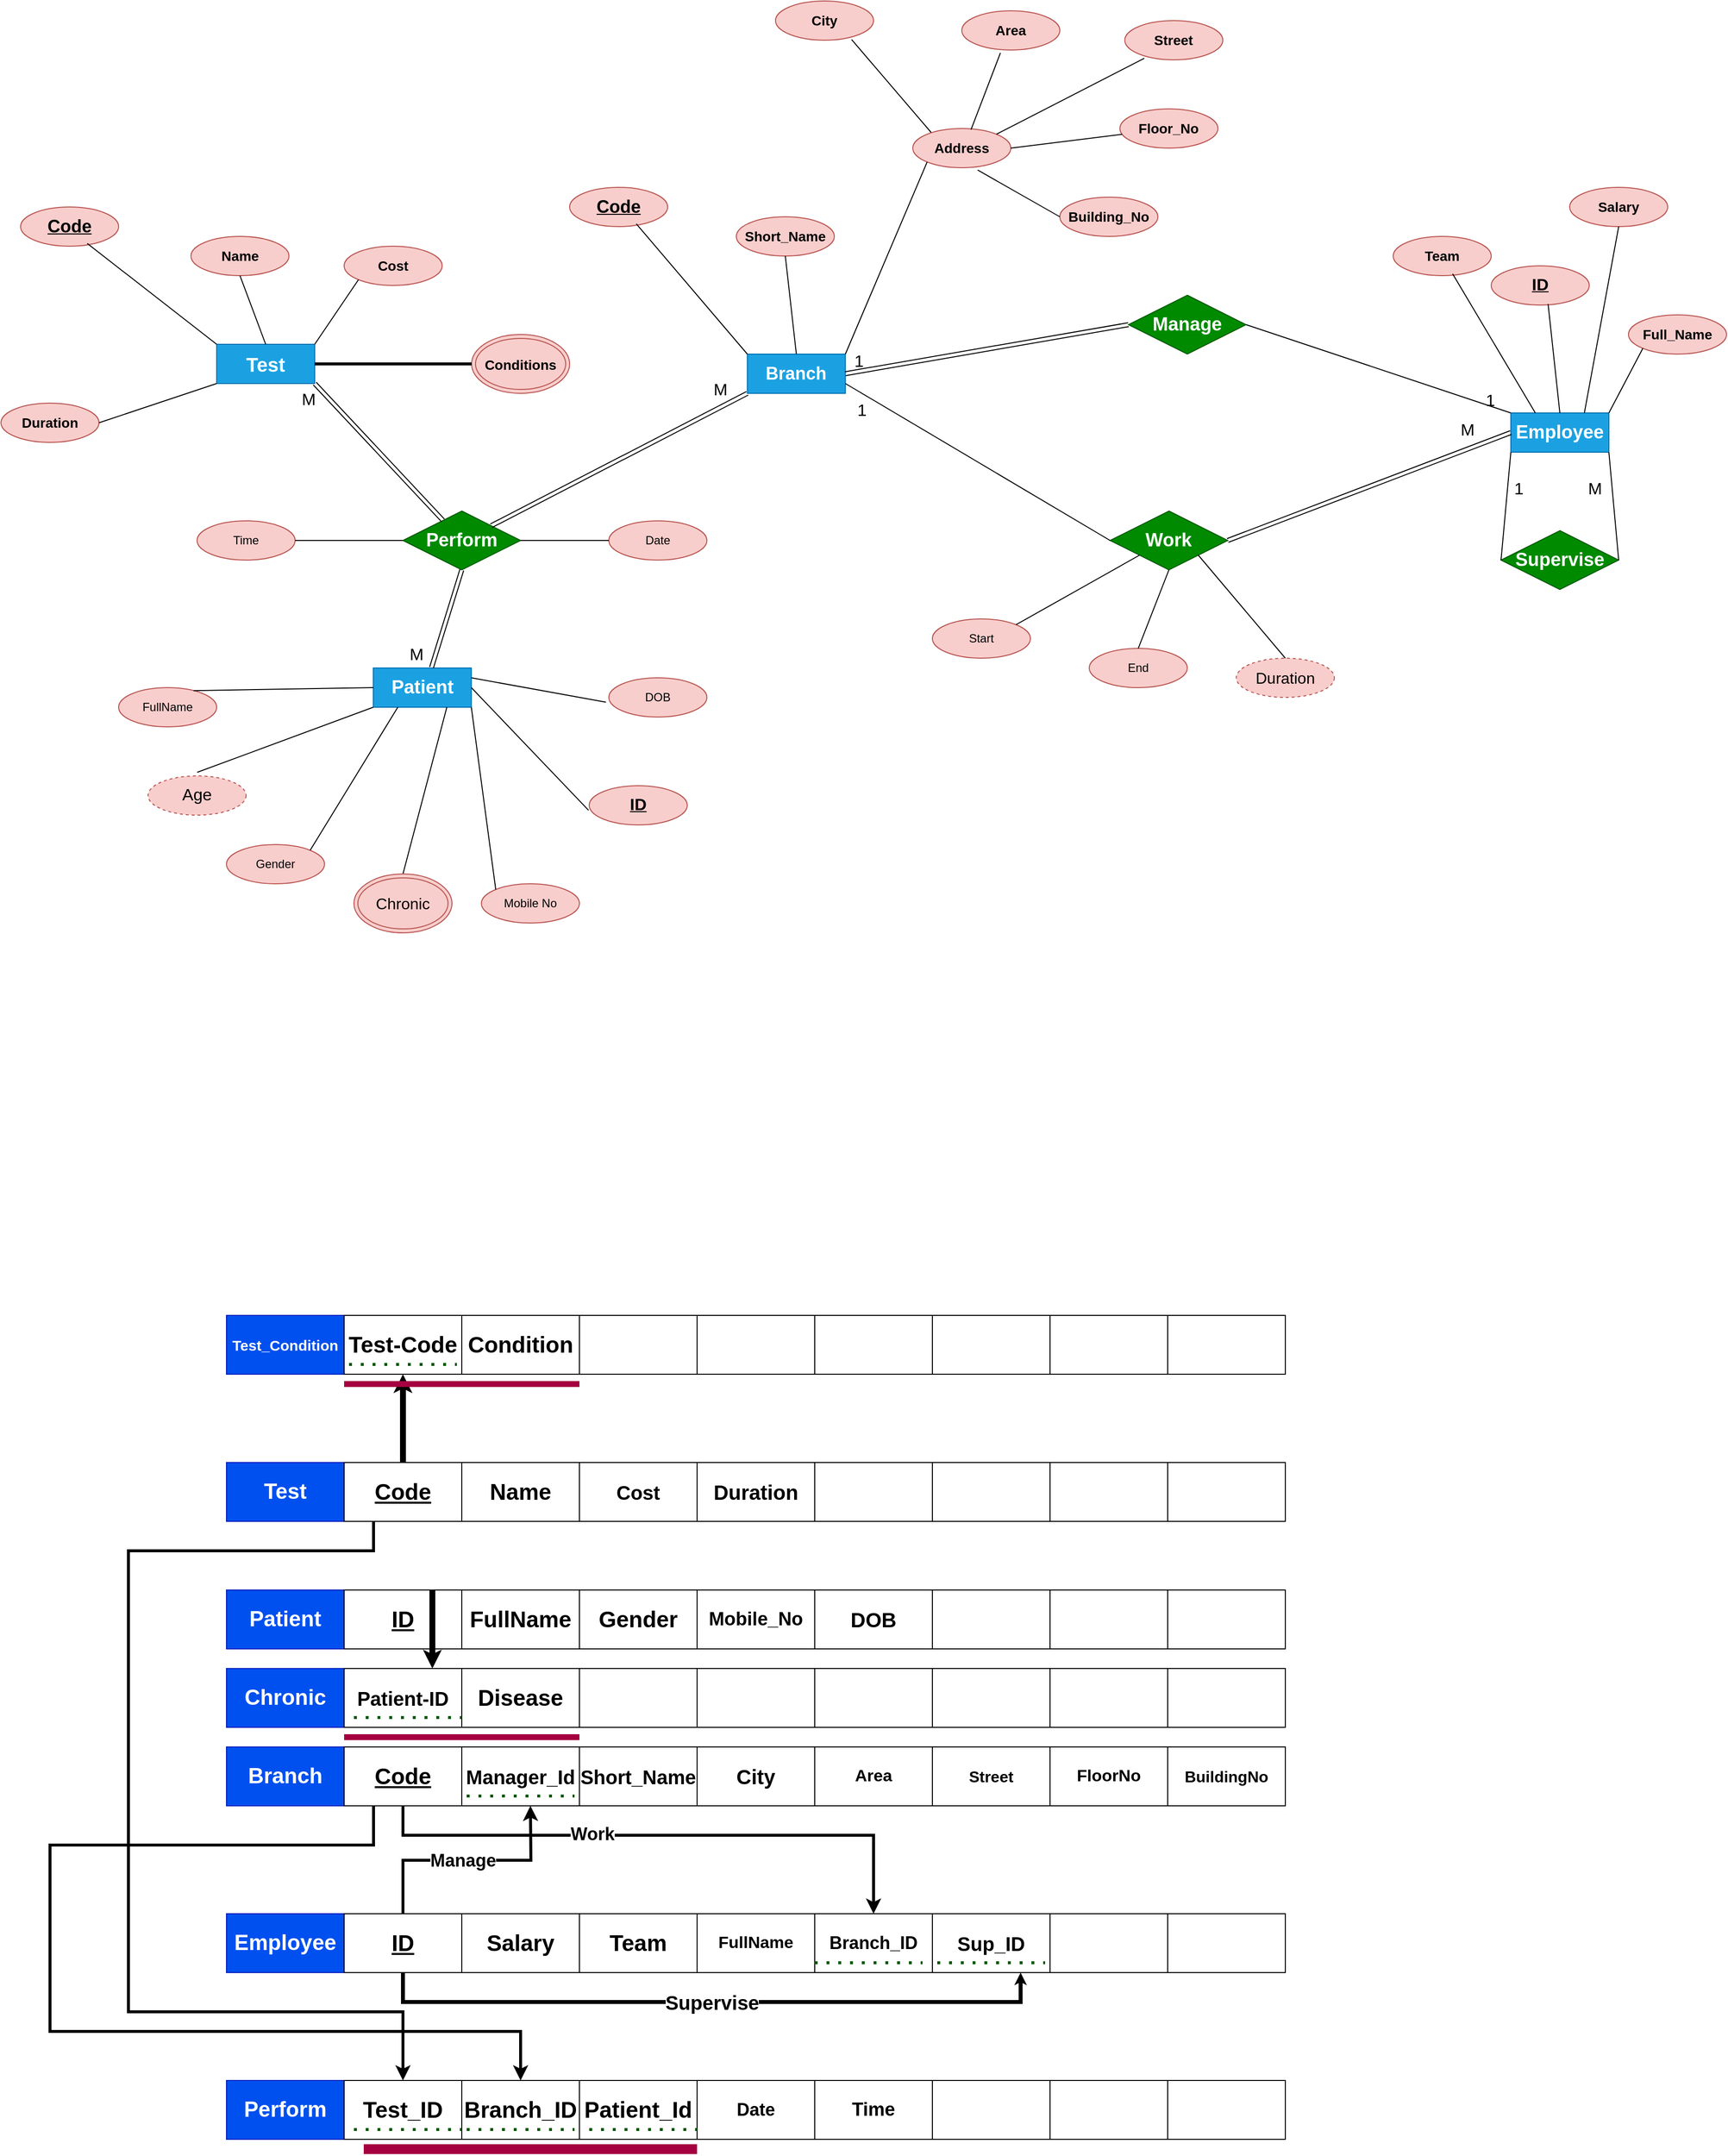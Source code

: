 <mxfile version="20.5.1" type="device" pages="2"><diagram id="R2lEEEUBdFMjLlhIrx00" name="Page-1"><mxGraphModel dx="3460" dy="3604" grid="1" gridSize="10" guides="1" tooltips="1" connect="1" arrows="1" fold="1" page="1" pageScale="1" pageWidth="2336" pageHeight="1654" math="0" shadow="0" extFonts="Permanent Marker^https://fonts.googleapis.com/css?family=Permanent+Marker"><root><mxCell id="0"/><mxCell id="1" parent="0"/><mxCell id="08XK6J755l_Daug81An7-1" value="&lt;b&gt;&lt;font style=&quot;font-size: 18px;&quot;&gt;Branch&lt;/font&gt;&lt;/b&gt;" style="whiteSpace=wrap;html=1;align=center;fillColor=#1ba1e2;strokeColor=#006EAF;fontColor=#ffffff;" parent="1" vertex="1"><mxGeometry x="1151.25" y="-790" width="100" height="40" as="geometry"/></mxCell><mxCell id="08XK6J755l_Daug81An7-2" value="&lt;b&gt;&lt;font style=&quot;font-size: 14px;&quot;&gt;Short_Name&lt;/font&gt;&lt;/b&gt;" style="ellipse;whiteSpace=wrap;html=1;align=center;fillColor=#f8cecc;strokeColor=#b85450;" parent="1" vertex="1"><mxGeometry x="1140" y="-930" width="100" height="40" as="geometry"/></mxCell><mxCell id="08XK6J755l_Daug81An7-3" value="&lt;b&gt;&lt;font style=&quot;font-size: 18px;&quot;&gt;Code&lt;/font&gt;&lt;/b&gt;" style="ellipse;whiteSpace=wrap;html=1;align=center;fontStyle=4;fillColor=#f8cecc;strokeColor=#b85450;" parent="1" vertex="1"><mxGeometry x="970" y="-960" width="100" height="40" as="geometry"/></mxCell><mxCell id="08XK6J755l_Daug81An7-4" value="&lt;b&gt;&lt;font style=&quot;font-size: 14px;&quot;&gt;Address&lt;/font&gt;&lt;/b&gt;" style="ellipse;whiteSpace=wrap;html=1;align=center;fillColor=#f8cecc;strokeColor=#b85450;" parent="1" vertex="1"><mxGeometry x="1320" y="-1020" width="100" height="40" as="geometry"/></mxCell><mxCell id="08XK6J755l_Daug81An7-5" value="" style="endArrow=none;html=1;rounded=0;entryX=0;entryY=0;entryDx=0;entryDy=0;exitX=0.68;exitY=0.93;exitDx=0;exitDy=0;exitPerimeter=0;" parent="1" source="08XK6J755l_Daug81An7-3" target="08XK6J755l_Daug81An7-1" edge="1"><mxGeometry relative="1" as="geometry"><mxPoint x="1301.25" y="-690" as="sourcePoint"/><mxPoint x="1461.25" y="-690" as="targetPoint"/></mxGeometry></mxCell><mxCell id="08XK6J755l_Daug81An7-6" value="" style="endArrow=none;html=1;rounded=0;exitX=0.5;exitY=0;exitDx=0;exitDy=0;entryX=0.5;entryY=1;entryDx=0;entryDy=0;" parent="1" source="08XK6J755l_Daug81An7-1" target="08XK6J755l_Daug81An7-2" edge="1"><mxGeometry relative="1" as="geometry"><mxPoint x="1301.25" y="-690" as="sourcePoint"/><mxPoint x="1461.25" y="-690" as="targetPoint"/></mxGeometry></mxCell><mxCell id="08XK6J755l_Daug81An7-7" value="" style="endArrow=none;html=1;rounded=0;exitX=1;exitY=0;exitDx=0;exitDy=0;entryX=0;entryY=1;entryDx=0;entryDy=0;" parent="1" source="08XK6J755l_Daug81An7-1" target="08XK6J755l_Daug81An7-4" edge="1"><mxGeometry relative="1" as="geometry"><mxPoint x="1301.25" y="-690" as="sourcePoint"/><mxPoint x="1461.25" y="-690" as="targetPoint"/></mxGeometry></mxCell><mxCell id="08XK6J755l_Daug81An7-8" value="&lt;b&gt;&lt;font style=&quot;font-size: 20px;&quot;&gt;Test&lt;/font&gt;&lt;/b&gt;" style="whiteSpace=wrap;html=1;align=center;fillColor=#1ba1e2;strokeColor=#006EAF;fontColor=#ffffff;" parent="1" vertex="1"><mxGeometry x="610" y="-800" width="100" height="40" as="geometry"/></mxCell><mxCell id="08XK6J755l_Daug81An7-9" value="&lt;b&gt;&lt;font style=&quot;font-size: 14px;&quot;&gt;Name&lt;/font&gt;&lt;/b&gt;" style="ellipse;whiteSpace=wrap;html=1;align=center;fillColor=#f8cecc;strokeColor=#b85450;" parent="1" vertex="1"><mxGeometry x="583.75" y="-910" width="100" height="40" as="geometry"/></mxCell><mxCell id="08XK6J755l_Daug81An7-10" value="&lt;b&gt;&lt;font style=&quot;font-size: 18px;&quot;&gt;Code&lt;/font&gt;&lt;/b&gt;" style="ellipse;whiteSpace=wrap;html=1;align=center;fontStyle=4;fillColor=#f8cecc;strokeColor=#b85450;" parent="1" vertex="1"><mxGeometry x="410" y="-940" width="100" height="40" as="geometry"/></mxCell><mxCell id="08XK6J755l_Daug81An7-11" value="&lt;b&gt;&lt;font style=&quot;font-size: 14px;&quot;&gt;Cost&lt;/font&gt;&lt;/b&gt;" style="ellipse;whiteSpace=wrap;html=1;align=center;fillColor=#f8cecc;strokeColor=#b85450;" parent="1" vertex="1"><mxGeometry x="740" y="-900" width="100" height="40" as="geometry"/></mxCell><mxCell id="08XK6J755l_Daug81An7-12" value="" style="endArrow=none;html=1;rounded=0;entryX=0;entryY=0;entryDx=0;entryDy=0;exitX=0.68;exitY=0.93;exitDx=0;exitDy=0;exitPerimeter=0;" parent="1" source="08XK6J755l_Daug81An7-10" target="08XK6J755l_Daug81An7-8" edge="1"><mxGeometry relative="1" as="geometry"><mxPoint x="703.75" y="-530" as="sourcePoint"/><mxPoint x="863.75" y="-530" as="targetPoint"/></mxGeometry></mxCell><mxCell id="08XK6J755l_Daug81An7-13" value="" style="endArrow=none;html=1;rounded=0;exitX=0.5;exitY=0;exitDx=0;exitDy=0;entryX=0.5;entryY=1;entryDx=0;entryDy=0;" parent="1" source="08XK6J755l_Daug81An7-8" target="08XK6J755l_Daug81An7-9" edge="1"><mxGeometry relative="1" as="geometry"><mxPoint x="703.75" y="-530" as="sourcePoint"/><mxPoint x="863.75" y="-530" as="targetPoint"/></mxGeometry></mxCell><mxCell id="08XK6J755l_Daug81An7-14" value="" style="endArrow=none;html=1;rounded=0;exitX=1;exitY=0;exitDx=0;exitDy=0;entryX=0;entryY=1;entryDx=0;entryDy=0;" parent="1" source="08XK6J755l_Daug81An7-8" target="08XK6J755l_Daug81An7-11" edge="1"><mxGeometry relative="1" as="geometry"><mxPoint x="703.75" y="-530" as="sourcePoint"/><mxPoint x="863.75" y="-530" as="targetPoint"/></mxGeometry></mxCell><mxCell id="08XK6J755l_Daug81An7-57" value="&lt;b&gt;&lt;font style=&quot;font-size: 19px;&quot;&gt;Patient&lt;/font&gt;&lt;/b&gt;" style="whiteSpace=wrap;html=1;align=center;fillColor=#1ba1e2;strokeColor=#006EAF;fontColor=#ffffff;" parent="1" vertex="1"><mxGeometry x="769.75" y="-470" width="100" height="40" as="geometry"/></mxCell><mxCell id="08XK6J755l_Daug81An7-58" value="&lt;b&gt;&lt;font style=&quot;font-size: 17px;&quot;&gt;ID&lt;/font&gt;&lt;/b&gt;" style="ellipse;whiteSpace=wrap;html=1;align=center;fontStyle=4;fillColor=#f8cecc;strokeColor=#b85450;" parent="1" vertex="1"><mxGeometry x="990" y="-350" width="100" height="40" as="geometry"/></mxCell><mxCell id="08XK6J755l_Daug81An7-59" value="Mobile No" style="ellipse;whiteSpace=wrap;html=1;align=center;fillColor=#f8cecc;strokeColor=#b85450;" parent="1" vertex="1"><mxGeometry x="880" y="-250" width="100" height="40" as="geometry"/></mxCell><mxCell id="08XK6J755l_Daug81An7-60" value="" style="endArrow=none;html=1;rounded=0;entryX=1;entryY=0.5;entryDx=0;entryDy=0;exitX=-0.007;exitY=0.627;exitDx=0;exitDy=0;exitPerimeter=0;" parent="1" source="08XK6J755l_Daug81An7-58" target="08XK6J755l_Daug81An7-57" edge="1"><mxGeometry relative="1" as="geometry"><mxPoint x="913.75" y="-90" as="sourcePoint"/><mxPoint x="1073.75" y="-90" as="targetPoint"/></mxGeometry></mxCell><mxCell id="08XK6J755l_Daug81An7-61" value="" style="endArrow=none;html=1;rounded=0;exitX=1;exitY=1;exitDx=0;exitDy=0;entryX=0;entryY=0;entryDx=0;entryDy=0;" parent="1" source="08XK6J755l_Daug81An7-57" target="08XK6J755l_Daug81An7-59" edge="1"><mxGeometry relative="1" as="geometry"><mxPoint x="913.75" y="-90" as="sourcePoint"/><mxPoint x="1073.75" y="-90" as="targetPoint"/></mxGeometry></mxCell><mxCell id="08XK6J755l_Daug81An7-62" value="FullName" style="ellipse;whiteSpace=wrap;html=1;align=center;fillColor=#f8cecc;strokeColor=#b85450;" parent="1" vertex="1"><mxGeometry x="510" y="-450" width="100" height="40" as="geometry"/></mxCell><mxCell id="08XK6J755l_Daug81An7-63" value="" style="endArrow=none;html=1;rounded=0;exitX=0;exitY=0.5;exitDx=0;exitDy=0;entryX=0.764;entryY=0.078;entryDx=0;entryDy=0;entryPerimeter=0;" parent="1" source="08XK6J755l_Daug81An7-57" target="08XK6J755l_Daug81An7-62" edge="1"><mxGeometry relative="1" as="geometry"><mxPoint x="763.75" y="-170" as="sourcePoint"/><mxPoint x="583.75" y="-220" as="targetPoint"/></mxGeometry></mxCell><mxCell id="08XK6J755l_Daug81An7-64" value="&lt;b&gt;&lt;font style=&quot;font-size: 19px;&quot;&gt;Perform&lt;/font&gt;&lt;/b&gt;" style="shape=rhombus;perimeter=rhombusPerimeter;whiteSpace=wrap;html=1;align=center;fillColor=#008a00;strokeColor=#005700;fontColor=#ffffff;" parent="1" vertex="1"><mxGeometry x="800" y="-630" width="120" height="60" as="geometry"/></mxCell><mxCell id="08XK6J755l_Daug81An7-83" value="&lt;b&gt;&lt;font style=&quot;font-size: 22px;&quot;&gt;Test&lt;/font&gt;&lt;/b&gt;" style="rounded=0;whiteSpace=wrap;html=1;fillColor=#0050ef;fontColor=#ffffff;strokeColor=#001DBC;" parent="1" vertex="1"><mxGeometry x="620" y="340" width="120" height="60" as="geometry"/></mxCell><mxCell id="Z3kTDKho3hQ2xOzZQiUL-115" style="edgeStyle=orthogonalEdgeStyle;rounded=0;orthogonalLoop=1;jettySize=auto;html=1;exitX=0.25;exitY=1;exitDx=0;exitDy=0;entryX=0.5;entryY=0;entryDx=0;entryDy=0;strokeWidth=3;fontSize=16;" parent="1" source="08XK6J755l_Daug81An7-84" target="_4mKHbIIBagNy06reM2r-29" edge="1"><mxGeometry relative="1" as="geometry"><Array as="points"><mxPoint x="770" y="430"/><mxPoint x="520" y="430"/><mxPoint x="520" y="900"/><mxPoint x="800" y="900"/></Array></mxGeometry></mxCell><mxCell id="ZSFtElgaR1VqgrXgU7lA-17" style="edgeStyle=orthogonalEdgeStyle;rounded=0;orthogonalLoop=1;jettySize=auto;html=1;exitX=0.5;exitY=0;exitDx=0;exitDy=0;strokeWidth=6;fontSize=15;entryX=0.5;entryY=1;entryDx=0;entryDy=0;endSize=0;" edge="1" parent="1" source="08XK6J755l_Daug81An7-84" target="ZSFtElgaR1VqgrXgU7lA-6"><mxGeometry relative="1" as="geometry"><mxPoint x="800" y="290" as="targetPoint"/></mxGeometry></mxCell><mxCell id="08XK6J755l_Daug81An7-84" value="&lt;font style=&quot;font-size: 23px;&quot;&gt;&lt;b&gt;&lt;u&gt;Code&lt;/u&gt;&lt;/b&gt;&lt;/font&gt;" style="rounded=0;whiteSpace=wrap;html=1;" parent="1" vertex="1"><mxGeometry x="740" y="340" width="120" height="60" as="geometry"/></mxCell><mxCell id="08XK6J755l_Daug81An7-85" value="&lt;font style=&quot;font-size: 23px;&quot;&gt;&lt;b&gt;Name&lt;/b&gt;&lt;/font&gt;" style="rounded=0;whiteSpace=wrap;html=1;" parent="1" vertex="1"><mxGeometry x="860" y="340" width="120" height="60" as="geometry"/></mxCell><mxCell id="08XK6J755l_Daug81An7-86" value="&lt;b&gt;&lt;font style=&quot;font-size: 20px;&quot;&gt;Cost&lt;/font&gt;&lt;/b&gt;" style="rounded=0;whiteSpace=wrap;html=1;" parent="1" vertex="1"><mxGeometry x="980" y="340" width="120" height="60" as="geometry"/></mxCell><mxCell id="08XK6J755l_Daug81An7-87" value="&lt;b&gt;&lt;font style=&quot;font-size: 21px;&quot;&gt;Duration&lt;/font&gt;&lt;/b&gt;" style="rounded=0;whiteSpace=wrap;html=1;" parent="1" vertex="1"><mxGeometry x="1100" y="340" width="120" height="60" as="geometry"/></mxCell><mxCell id="08XK6J755l_Daug81An7-88" value="" style="rounded=0;whiteSpace=wrap;html=1;" parent="1" vertex="1"><mxGeometry x="1220" y="340" width="120" height="60" as="geometry"/></mxCell><mxCell id="08XK6J755l_Daug81An7-89" value="" style="rounded=0;whiteSpace=wrap;html=1;" parent="1" vertex="1"><mxGeometry x="1340" y="340" width="120" height="60" as="geometry"/></mxCell><mxCell id="08XK6J755l_Daug81An7-90" value="" style="rounded=0;whiteSpace=wrap;html=1;" parent="1" vertex="1"><mxGeometry x="1460" y="340" width="120" height="60" as="geometry"/></mxCell><mxCell id="08XK6J755l_Daug81An7-91" value="" style="rounded=0;whiteSpace=wrap;html=1;" parent="1" vertex="1"><mxGeometry x="1580" y="340" width="120" height="60" as="geometry"/></mxCell><mxCell id="_4mKHbIIBagNy06reM2r-1" value="&lt;b&gt;&lt;font style=&quot;font-size: 22px;&quot;&gt;Patient&lt;/font&gt;&lt;/b&gt;" style="rounded=0;whiteSpace=wrap;html=1;fillColor=#0050ef;fontColor=#ffffff;strokeColor=#001DBC;" parent="1" vertex="1"><mxGeometry x="620" y="470" width="120" height="60" as="geometry"/></mxCell><mxCell id="_4mKHbIIBagNy06reM2r-2" value="&lt;font size=&quot;1&quot; style=&quot;&quot;&gt;&lt;b style=&quot;&quot;&gt;&lt;u style=&quot;font-size: 23px;&quot;&gt;ID&lt;/u&gt;&lt;/b&gt;&lt;/font&gt;" style="rounded=0;whiteSpace=wrap;html=1;" parent="1" vertex="1"><mxGeometry x="740" y="470" width="120" height="60" as="geometry"/></mxCell><mxCell id="_4mKHbIIBagNy06reM2r-3" value="&lt;font style=&quot;font-size: 23px;&quot;&gt;&lt;b&gt;FullName&lt;/b&gt;&lt;/font&gt;" style="rounded=0;whiteSpace=wrap;html=1;" parent="1" vertex="1"><mxGeometry x="860" y="470" width="120" height="60" as="geometry"/></mxCell><mxCell id="_4mKHbIIBagNy06reM2r-4" value="&lt;b&gt;&lt;font style=&quot;font-size: 23px;&quot;&gt;Gender&lt;/font&gt;&lt;/b&gt;" style="rounded=0;whiteSpace=wrap;html=1;" parent="1" vertex="1"><mxGeometry x="980" y="470" width="120" height="60" as="geometry"/></mxCell><mxCell id="_4mKHbIIBagNy06reM2r-5" value="&lt;b&gt;&lt;font style=&quot;font-size: 19px;&quot;&gt;Mobile_No&lt;/font&gt;&lt;/b&gt;" style="rounded=0;whiteSpace=wrap;html=1;" parent="1" vertex="1"><mxGeometry x="1100" y="470" width="120" height="60" as="geometry"/></mxCell><mxCell id="_4mKHbIIBagNy06reM2r-6" value="&lt;b&gt;&lt;font style=&quot;font-size: 21px;&quot;&gt;DOB&lt;/font&gt;&lt;/b&gt;" style="rounded=0;whiteSpace=wrap;html=1;" parent="1" vertex="1"><mxGeometry x="1220" y="470" width="120" height="60" as="geometry"/></mxCell><mxCell id="_4mKHbIIBagNy06reM2r-7" value="" style="rounded=0;whiteSpace=wrap;html=1;" parent="1" vertex="1"><mxGeometry x="1340" y="470" width="120" height="60" as="geometry"/></mxCell><mxCell id="_4mKHbIIBagNy06reM2r-8" value="" style="rounded=0;whiteSpace=wrap;html=1;" parent="1" vertex="1"><mxGeometry x="1460" y="470" width="120" height="60" as="geometry"/></mxCell><mxCell id="_4mKHbIIBagNy06reM2r-9" value="" style="rounded=0;whiteSpace=wrap;html=1;" parent="1" vertex="1"><mxGeometry x="1580" y="470" width="120" height="60" as="geometry"/></mxCell><mxCell id="_4mKHbIIBagNy06reM2r-10" value="&lt;b&gt;&lt;font style=&quot;font-size: 22px;&quot;&gt;Branch&lt;/font&gt;&lt;/b&gt;" style="rounded=0;whiteSpace=wrap;html=1;fillColor=#0050ef;fontColor=#ffffff;strokeColor=#001DBC;" parent="1" vertex="1"><mxGeometry x="620" y="630" width="120" height="60" as="geometry"/></mxCell><mxCell id="Z3kTDKho3hQ2xOzZQiUL-103" style="edgeStyle=orthogonalEdgeStyle;rounded=0;orthogonalLoop=1;jettySize=auto;html=1;exitX=0.5;exitY=1;exitDx=0;exitDy=0;entryX=0.5;entryY=0;entryDx=0;entryDy=0;strokeWidth=3;fontSize=18;" parent="1" source="_4mKHbIIBagNy06reM2r-11" target="_4mKHbIIBagNy06reM2r-24" edge="1"><mxGeometry relative="1" as="geometry"><Array as="points"><mxPoint x="800" y="720"/><mxPoint x="1280" y="720"/></Array></mxGeometry></mxCell><mxCell id="Z3kTDKho3hQ2xOzZQiUL-104" value="&lt;b&gt;Work&lt;/b&gt;" style="edgeLabel;html=1;align=center;verticalAlign=middle;resizable=0;points=[];fontSize=18;" parent="Z3kTDKho3hQ2xOzZQiUL-103" vertex="1" connectable="0"><mxGeometry x="-0.245" y="1" relative="1" as="geometry"><mxPoint as="offset"/></mxGeometry></mxCell><mxCell id="Z3kTDKho3hQ2xOzZQiUL-116" style="edgeStyle=orthogonalEdgeStyle;rounded=0;orthogonalLoop=1;jettySize=auto;html=1;exitX=0.25;exitY=1;exitDx=0;exitDy=0;entryX=0.5;entryY=0;entryDx=0;entryDy=0;strokeWidth=3;fontSize=16;" parent="1" source="_4mKHbIIBagNy06reM2r-11" target="_4mKHbIIBagNy06reM2r-30" edge="1"><mxGeometry relative="1" as="geometry"><Array as="points"><mxPoint x="770" y="730"/><mxPoint x="440" y="730"/><mxPoint x="440" y="920"/><mxPoint x="920" y="920"/></Array></mxGeometry></mxCell><mxCell id="_4mKHbIIBagNy06reM2r-11" value="&lt;font style=&quot;font-size: 23px;&quot;&gt;&lt;b&gt;&lt;u&gt;Code&lt;/u&gt;&lt;/b&gt;&lt;/font&gt;" style="rounded=0;whiteSpace=wrap;html=1;" parent="1" vertex="1"><mxGeometry x="740" y="630" width="120" height="60" as="geometry"/></mxCell><mxCell id="_4mKHbIIBagNy06reM2r-12" value="&lt;font size=&quot;1&quot; style=&quot;&quot;&gt;&lt;b style=&quot;font-size: 20px;&quot;&gt;Manager_Id&lt;/b&gt;&lt;/font&gt;" style="rounded=0;whiteSpace=wrap;html=1;" parent="1" vertex="1"><mxGeometry x="860" y="630" width="120" height="60" as="geometry"/></mxCell><mxCell id="_4mKHbIIBagNy06reM2r-13" value="&lt;b&gt;&lt;font style=&quot;font-size: 20px;&quot;&gt;Short_Name&lt;/font&gt;&lt;/b&gt;" style="rounded=0;whiteSpace=wrap;html=1;" parent="1" vertex="1"><mxGeometry x="980" y="630" width="120" height="60" as="geometry"/></mxCell><mxCell id="_4mKHbIIBagNy06reM2r-14" value="&lt;b&gt;&lt;font style=&quot;font-size: 21px;&quot;&gt;City&lt;/font&gt;&lt;/b&gt;" style="rounded=0;whiteSpace=wrap;html=1;" parent="1" vertex="1"><mxGeometry x="1100" y="630" width="120" height="60" as="geometry"/></mxCell><mxCell id="_4mKHbIIBagNy06reM2r-15" value="&lt;b&gt;&lt;font style=&quot;font-size: 17px;&quot;&gt;Area&lt;/font&gt;&lt;/b&gt;" style="rounded=0;whiteSpace=wrap;html=1;" parent="1" vertex="1"><mxGeometry x="1220" y="630" width="120" height="60" as="geometry"/></mxCell><mxCell id="_4mKHbIIBagNy06reM2r-16" value="&lt;b&gt;&lt;font style=&quot;font-size: 16px;&quot;&gt;Street&lt;/font&gt;&lt;/b&gt;" style="rounded=0;whiteSpace=wrap;html=1;" parent="1" vertex="1"><mxGeometry x="1340" y="630" width="120" height="60" as="geometry"/></mxCell><mxCell id="_4mKHbIIBagNy06reM2r-17" value="&lt;b&gt;&lt;font style=&quot;font-size: 17px;&quot;&gt;FloorNo&lt;/font&gt;&lt;/b&gt;" style="rounded=0;whiteSpace=wrap;html=1;" parent="1" vertex="1"><mxGeometry x="1460" y="630" width="120" height="60" as="geometry"/></mxCell><mxCell id="_4mKHbIIBagNy06reM2r-18" value="&lt;b&gt;&lt;font style=&quot;font-size: 16px;&quot;&gt;BuildingNo&lt;/font&gt;&lt;/b&gt;" style="rounded=0;whiteSpace=wrap;html=1;" parent="1" vertex="1"><mxGeometry x="1580" y="630" width="120" height="60" as="geometry"/></mxCell><mxCell id="_4mKHbIIBagNy06reM2r-19" value="&lt;b&gt;&lt;font style=&quot;font-size: 22px;&quot;&gt;Employee&lt;/font&gt;&lt;/b&gt;" style="rounded=0;whiteSpace=wrap;html=1;fillColor=#0050ef;fontColor=#ffffff;strokeColor=#001DBC;" parent="1" vertex="1"><mxGeometry x="620" y="800" width="120" height="60" as="geometry"/></mxCell><mxCell id="Z3kTDKho3hQ2xOzZQiUL-106" style="edgeStyle=orthogonalEdgeStyle;rounded=0;orthogonalLoop=1;jettySize=auto;html=1;exitX=0.5;exitY=0;exitDx=0;exitDy=0;strokeWidth=3;fontSize=18;" parent="1" source="_4mKHbIIBagNy06reM2r-20" edge="1"><mxGeometry relative="1" as="geometry"><mxPoint x="930" y="690" as="targetPoint"/></mxGeometry></mxCell><mxCell id="Z3kTDKho3hQ2xOzZQiUL-107" value="&lt;b&gt;Manage&lt;/b&gt;" style="edgeLabel;html=1;align=center;verticalAlign=middle;resizable=0;points=[];fontSize=18;" parent="Z3kTDKho3hQ2xOzZQiUL-106" vertex="1" connectable="0"><mxGeometry x="-0.307" relative="1" as="geometry"><mxPoint x="32" as="offset"/></mxGeometry></mxCell><mxCell id="ZSFtElgaR1VqgrXgU7lA-31" value="&lt;b&gt;Supervise&lt;/b&gt;" style="edgeStyle=orthogonalEdgeStyle;rounded=0;orthogonalLoop=1;jettySize=auto;html=1;exitX=0.5;exitY=1;exitDx=0;exitDy=0;entryX=0.75;entryY=1;entryDx=0;entryDy=0;strokeWidth=4;fontSize=20;startSize=0;endSize=0;" edge="1" parent="1" source="_4mKHbIIBagNy06reM2r-20" target="_4mKHbIIBagNy06reM2r-25"><mxGeometry relative="1" as="geometry"><Array as="points"><mxPoint x="800" y="890"/><mxPoint x="1430" y="890"/></Array></mxGeometry></mxCell><mxCell id="_4mKHbIIBagNy06reM2r-20" value="&lt;font style=&quot;font-size: 23px;&quot;&gt;&lt;b&gt;&lt;u&gt;ID&lt;/u&gt;&lt;/b&gt;&lt;/font&gt;" style="rounded=0;whiteSpace=wrap;html=1;" parent="1" vertex="1"><mxGeometry x="740" y="800" width="120" height="60" as="geometry"/></mxCell><mxCell id="_4mKHbIIBagNy06reM2r-21" value="&lt;font style=&quot;font-size: 23px;&quot;&gt;&lt;b&gt;Salary&lt;/b&gt;&lt;/font&gt;" style="rounded=0;whiteSpace=wrap;html=1;" parent="1" vertex="1"><mxGeometry x="860" y="800" width="120" height="60" as="geometry"/></mxCell><mxCell id="_4mKHbIIBagNy06reM2r-22" value="&lt;b&gt;&lt;font style=&quot;font-size: 23px;&quot;&gt;Team&lt;/font&gt;&lt;/b&gt;" style="rounded=0;whiteSpace=wrap;html=1;" parent="1" vertex="1"><mxGeometry x="980" y="800" width="120" height="60" as="geometry"/></mxCell><mxCell id="_4mKHbIIBagNy06reM2r-23" value="&lt;b&gt;&lt;font style=&quot;font-size: 17px;&quot;&gt;FullName&lt;/font&gt;&lt;/b&gt;" style="rounded=0;whiteSpace=wrap;html=1;" parent="1" vertex="1"><mxGeometry x="1100" y="800" width="120" height="60" as="geometry"/></mxCell><mxCell id="_4mKHbIIBagNy06reM2r-24" value="&lt;b&gt;&lt;font style=&quot;font-size: 18px;&quot;&gt;Branch_ID&lt;/font&gt;&lt;/b&gt;" style="rounded=0;whiteSpace=wrap;html=1;" parent="1" vertex="1"><mxGeometry x="1220" y="800" width="120" height="60" as="geometry"/></mxCell><mxCell id="_4mKHbIIBagNy06reM2r-25" value="&lt;b&gt;&lt;font style=&quot;font-size: 20px;&quot;&gt;Sup_ID&lt;/font&gt;&lt;/b&gt;" style="rounded=0;whiteSpace=wrap;html=1;" parent="1" vertex="1"><mxGeometry x="1340" y="800" width="120" height="60" as="geometry"/></mxCell><mxCell id="_4mKHbIIBagNy06reM2r-26" value="" style="rounded=0;whiteSpace=wrap;html=1;" parent="1" vertex="1"><mxGeometry x="1460" y="800" width="120" height="60" as="geometry"/></mxCell><mxCell id="_4mKHbIIBagNy06reM2r-27" value="" style="rounded=0;whiteSpace=wrap;html=1;" parent="1" vertex="1"><mxGeometry x="1580" y="800" width="120" height="60" as="geometry"/></mxCell><mxCell id="_4mKHbIIBagNy06reM2r-28" value="&lt;b&gt;&lt;font style=&quot;font-size: 22px;&quot;&gt;Perform&lt;/font&gt;&lt;/b&gt;" style="rounded=0;whiteSpace=wrap;html=1;fillColor=#0050ef;fontColor=#ffffff;strokeColor=#001DBC;" parent="1" vertex="1"><mxGeometry x="620" y="970" width="120" height="60" as="geometry"/></mxCell><mxCell id="_4mKHbIIBagNy06reM2r-29" value="&lt;font style=&quot;font-size: 23px;&quot;&gt;&lt;b&gt;Test_ID&lt;/b&gt;&lt;/font&gt;" style="rounded=0;whiteSpace=wrap;html=1;" parent="1" vertex="1"><mxGeometry x="740" y="970" width="120" height="60" as="geometry"/></mxCell><mxCell id="_4mKHbIIBagNy06reM2r-30" value="&lt;font style=&quot;font-size: 23px;&quot;&gt;&lt;b style=&quot;&quot;&gt;Branch_ID&lt;/b&gt;&lt;/font&gt;" style="rounded=0;whiteSpace=wrap;html=1;" parent="1" vertex="1"><mxGeometry x="860" y="970" width="120" height="60" as="geometry"/></mxCell><mxCell id="_4mKHbIIBagNy06reM2r-31" value="&lt;b&gt;&lt;font style=&quot;font-size: 23px;&quot;&gt;Patient_Id&lt;/font&gt;&lt;/b&gt;" style="rounded=0;whiteSpace=wrap;html=1;" parent="1" vertex="1"><mxGeometry x="980" y="970" width="120" height="60" as="geometry"/></mxCell><mxCell id="_4mKHbIIBagNy06reM2r-32" value="&lt;span style=&quot;font-size: 18px;&quot;&gt;&lt;b&gt;Date&lt;/b&gt;&lt;/span&gt;" style="rounded=0;whiteSpace=wrap;html=1;" parent="1" vertex="1"><mxGeometry x="1100" y="970" width="120" height="60" as="geometry"/></mxCell><mxCell id="_4mKHbIIBagNy06reM2r-33" value="&lt;b&gt;&lt;font style=&quot;font-size: 19px;&quot;&gt;Time&lt;/font&gt;&lt;/b&gt;" style="rounded=0;whiteSpace=wrap;html=1;" parent="1" vertex="1"><mxGeometry x="1220" y="970" width="120" height="60" as="geometry"/></mxCell><mxCell id="_4mKHbIIBagNy06reM2r-34" value="" style="rounded=0;whiteSpace=wrap;html=1;" parent="1" vertex="1"><mxGeometry x="1340" y="970" width="120" height="60" as="geometry"/></mxCell><mxCell id="_4mKHbIIBagNy06reM2r-35" value="" style="rounded=0;whiteSpace=wrap;html=1;" parent="1" vertex="1"><mxGeometry x="1460" y="970" width="120" height="60" as="geometry"/></mxCell><mxCell id="_4mKHbIIBagNy06reM2r-36" value="" style="rounded=0;whiteSpace=wrap;html=1;" parent="1" vertex="1"><mxGeometry x="1580" y="970" width="120" height="60" as="geometry"/></mxCell><mxCell id="_4mKHbIIBagNy06reM2r-38" value="" style="endArrow=none;html=1;rounded=0;fontSize=19;fillColor=#d80073;strokeColor=#A50040;strokeWidth=10;" parent="1" edge="1"><mxGeometry width="50" height="50" relative="1" as="geometry"><mxPoint x="760" y="1040" as="sourcePoint"/><mxPoint x="1100" y="1040" as="targetPoint"/></mxGeometry></mxCell><mxCell id="_4mKHbIIBagNy06reM2r-39" value="" style="endArrow=none;dashed=1;html=1;dashPattern=1 3;strokeWidth=3;rounded=0;fontSize=19;fillColor=#008a00;strokeColor=#005700;" parent="1" edge="1"><mxGeometry width="50" height="50" relative="1" as="geometry"><mxPoint x="750" y="1020" as="sourcePoint"/><mxPoint x="860" y="1020" as="targetPoint"/></mxGeometry></mxCell><mxCell id="Z3kTDKho3hQ2xOzZQiUL-1" value="&lt;b&gt;&lt;font style=&quot;font-size: 14px;&quot;&gt;Street&lt;/font&gt;&lt;/b&gt;" style="ellipse;whiteSpace=wrap;html=1;align=center;fillColor=#f8cecc;strokeColor=#b85450;" parent="1" vertex="1"><mxGeometry x="1536.25" y="-1130" width="100" height="40" as="geometry"/></mxCell><mxCell id="Z3kTDKho3hQ2xOzZQiUL-2" value="&lt;b&gt;&lt;font style=&quot;font-size: 14px;&quot;&gt;Area&lt;/font&gt;&lt;/b&gt;" style="ellipse;whiteSpace=wrap;html=1;align=center;fillColor=#f8cecc;strokeColor=#b85450;" parent="1" vertex="1"><mxGeometry x="1370" y="-1140" width="100" height="40" as="geometry"/></mxCell><mxCell id="Z3kTDKho3hQ2xOzZQiUL-3" value="&lt;b&gt;&lt;font style=&quot;font-size: 14px;&quot;&gt;City&lt;/font&gt;&lt;/b&gt;" style="ellipse;whiteSpace=wrap;html=1;align=center;fillColor=#f8cecc;strokeColor=#b85450;" parent="1" vertex="1"><mxGeometry x="1180" y="-1150" width="100" height="40" as="geometry"/></mxCell><mxCell id="Z3kTDKho3hQ2xOzZQiUL-9" value="" style="endArrow=none;html=1;rounded=0;fontSize=14;entryX=0.199;entryY=0.961;entryDx=0;entryDy=0;entryPerimeter=0;exitX=1;exitY=0;exitDx=0;exitDy=0;" parent="1" source="08XK6J755l_Daug81An7-4" target="Z3kTDKho3hQ2xOzZQiUL-1" edge="1"><mxGeometry relative="1" as="geometry"><mxPoint x="1461.25" y="-890" as="sourcePoint"/><mxPoint x="1621.25" y="-890" as="targetPoint"/></mxGeometry></mxCell><mxCell id="Z3kTDKho3hQ2xOzZQiUL-10" value="" style="endArrow=none;html=1;rounded=0;fontSize=14;exitX=0.594;exitY=0.031;exitDx=0;exitDy=0;exitPerimeter=0;entryX=0.394;entryY=1.074;entryDx=0;entryDy=0;entryPerimeter=0;" parent="1" source="08XK6J755l_Daug81An7-4" target="Z3kTDKho3hQ2xOzZQiUL-2" edge="1"><mxGeometry relative="1" as="geometry"><mxPoint x="1441.25" y="-880" as="sourcePoint"/><mxPoint x="1601.25" y="-880" as="targetPoint"/></mxGeometry></mxCell><mxCell id="Z3kTDKho3hQ2xOzZQiUL-11" value="" style="endArrow=none;html=1;rounded=0;fontSize=14;entryX=0.187;entryY=0.1;entryDx=0;entryDy=0;entryPerimeter=0;exitX=0.776;exitY=0.983;exitDx=0;exitDy=0;exitPerimeter=0;" parent="1" source="Z3kTDKho3hQ2xOzZQiUL-3" target="08XK6J755l_Daug81An7-4" edge="1"><mxGeometry relative="1" as="geometry"><mxPoint x="1441.25" y="-820" as="sourcePoint"/><mxPoint x="1601.25" y="-820" as="targetPoint"/></mxGeometry></mxCell><mxCell id="Z3kTDKho3hQ2xOzZQiUL-12" value="&lt;b&gt;&lt;font style=&quot;font-size: 14px;&quot;&gt;Building_No&lt;/font&gt;&lt;/b&gt;" style="ellipse;whiteSpace=wrap;html=1;align=center;fillColor=#f8cecc;strokeColor=#b85450;" parent="1" vertex="1"><mxGeometry x="1470" y="-950" width="100" height="40" as="geometry"/></mxCell><mxCell id="Z3kTDKho3hQ2xOzZQiUL-13" value="&lt;b&gt;&lt;font style=&quot;font-size: 14px;&quot;&gt;Floor_No&lt;/font&gt;&lt;/b&gt;" style="ellipse;whiteSpace=wrap;html=1;align=center;fillColor=#f8cecc;strokeColor=#b85450;" parent="1" vertex="1"><mxGeometry x="1531.25" y="-1040" width="100" height="40" as="geometry"/></mxCell><mxCell id="Z3kTDKho3hQ2xOzZQiUL-15" value="" style="endArrow=none;html=1;rounded=0;fontSize=14;exitX=1;exitY=0.5;exitDx=0;exitDy=0;" parent="1" source="08XK6J755l_Daug81An7-4" target="Z3kTDKho3hQ2xOzZQiUL-13" edge="1"><mxGeometry relative="1" as="geometry"><mxPoint x="1521.25" y="-840" as="sourcePoint"/><mxPoint x="1681.25" y="-840" as="targetPoint"/></mxGeometry></mxCell><mxCell id="Z3kTDKho3hQ2xOzZQiUL-16" value="" style="endArrow=none;html=1;rounded=0;fontSize=14;exitX=0.662;exitY=1.059;exitDx=0;exitDy=0;exitPerimeter=0;entryX=0;entryY=0.5;entryDx=0;entryDy=0;" parent="1" source="08XK6J755l_Daug81An7-4" target="Z3kTDKho3hQ2xOzZQiUL-12" edge="1"><mxGeometry relative="1" as="geometry"><mxPoint x="1521.25" y="-840" as="sourcePoint"/><mxPoint x="1681.25" y="-840" as="targetPoint"/></mxGeometry></mxCell><mxCell id="Z3kTDKho3hQ2xOzZQiUL-17" value="DOB" style="ellipse;whiteSpace=wrap;html=1;align=center;fillColor=#f8cecc;strokeColor=#b85450;" parent="1" vertex="1"><mxGeometry x="1010" y="-460" width="100" height="40" as="geometry"/></mxCell><mxCell id="Z3kTDKho3hQ2xOzZQiUL-18" value="" style="endArrow=none;html=1;rounded=0;fontSize=17;entryX=-0.029;entryY=0.622;entryDx=0;entryDy=0;entryPerimeter=0;exitX=1;exitY=0.25;exitDx=0;exitDy=0;" parent="1" source="08XK6J755l_Daug81An7-57" target="Z3kTDKho3hQ2xOzZQiUL-17" edge="1"><mxGeometry relative="1" as="geometry"><mxPoint x="718.75" y="-270" as="sourcePoint"/><mxPoint x="878.75" y="-270" as="targetPoint"/></mxGeometry></mxCell><mxCell id="Z3kTDKho3hQ2xOzZQiUL-19" value="Age" style="ellipse;whiteSpace=wrap;html=1;align=center;dashed=1;fontSize=17;fillColor=#f8cecc;strokeColor=#b85450;" parent="1" vertex="1"><mxGeometry x="540" y="-360" width="100" height="40" as="geometry"/></mxCell><mxCell id="Z3kTDKho3hQ2xOzZQiUL-20" value="" style="endArrow=none;html=1;rounded=0;fontSize=17;exitX=0;exitY=1;exitDx=0;exitDy=0;entryX=0.501;entryY=-0.09;entryDx=0;entryDy=0;entryPerimeter=0;" parent="1" source="08XK6J755l_Daug81An7-57" target="Z3kTDKho3hQ2xOzZQiUL-19" edge="1"><mxGeometry relative="1" as="geometry"><mxPoint x="848.75" y="-180.69" as="sourcePoint"/><mxPoint x="628.75" y="-170" as="targetPoint"/></mxGeometry></mxCell><mxCell id="Z3kTDKho3hQ2xOzZQiUL-21" value="Gender" style="ellipse;whiteSpace=wrap;html=1;align=center;fillColor=#f8cecc;strokeColor=#b85450;" parent="1" vertex="1"><mxGeometry x="620" y="-290" width="100" height="40" as="geometry"/></mxCell><mxCell id="Z3kTDKho3hQ2xOzZQiUL-22" value="" style="endArrow=none;html=1;rounded=0;fontSize=17;entryX=1;entryY=0;entryDx=0;entryDy=0;exitX=0.25;exitY=1;exitDx=0;exitDy=0;" parent="1" source="08XK6J755l_Daug81An7-57" target="Z3kTDKho3hQ2xOzZQiUL-21" edge="1"><mxGeometry relative="1" as="geometry"><mxPoint x="718.75" y="-270" as="sourcePoint"/><mxPoint x="878.75" y="-270" as="targetPoint"/></mxGeometry></mxCell><mxCell id="Z3kTDKho3hQ2xOzZQiUL-24" value="" style="endArrow=none;html=1;rounded=0;fontSize=17;entryX=0.75;entryY=1;entryDx=0;entryDy=0;exitX=0.5;exitY=0;exitDx=0;exitDy=0;" parent="1" source="ZSFtElgaR1VqgrXgU7lA-4" target="08XK6J755l_Daug81An7-57" edge="1"><mxGeometry relative="1" as="geometry"><mxPoint x="800" y="-250" as="sourcePoint"/><mxPoint x="878.75" y="-270" as="targetPoint"/></mxGeometry></mxCell><mxCell id="Z3kTDKho3hQ2xOzZQiUL-27" value="Date" style="ellipse;whiteSpace=wrap;html=1;align=center;fillColor=#f8cecc;strokeColor=#b85450;" parent="1" vertex="1"><mxGeometry x="1010" y="-620" width="100" height="40" as="geometry"/></mxCell><mxCell id="Z3kTDKho3hQ2xOzZQiUL-29" value="Time" style="ellipse;whiteSpace=wrap;html=1;align=center;fillColor=#f8cecc;strokeColor=#b85450;" parent="1" vertex="1"><mxGeometry x="590" y="-620" width="100" height="40" as="geometry"/></mxCell><mxCell id="Z3kTDKho3hQ2xOzZQiUL-30" value="" style="endArrow=none;html=1;rounded=0;fontSize=17;entryX=0;entryY=0.5;entryDx=0;entryDy=0;exitX=1;exitY=0.5;exitDx=0;exitDy=0;" parent="1" source="Z3kTDKho3hQ2xOzZQiUL-29" target="08XK6J755l_Daug81An7-64" edge="1"><mxGeometry relative="1" as="geometry"><mxPoint x="618.75" y="-380" as="sourcePoint"/><mxPoint x="778.75" y="-380" as="targetPoint"/></mxGeometry></mxCell><mxCell id="Z3kTDKho3hQ2xOzZQiUL-31" value="" style="endArrow=none;html=1;rounded=0;fontSize=17;entryX=0;entryY=0.5;entryDx=0;entryDy=0;exitX=1;exitY=0.5;exitDx=0;exitDy=0;" parent="1" source="08XK6J755l_Daug81An7-64" target="Z3kTDKho3hQ2xOzZQiUL-27" edge="1"><mxGeometry relative="1" as="geometry"><mxPoint x="789.75" y="-340" as="sourcePoint"/><mxPoint x="935.75" y="-340" as="targetPoint"/></mxGeometry></mxCell><mxCell id="Z3kTDKho3hQ2xOzZQiUL-32" value="&lt;b&gt;&lt;font style=&quot;font-size: 19px;&quot;&gt;Employee&lt;/font&gt;&lt;/b&gt;" style="whiteSpace=wrap;html=1;align=center;fillColor=#1ba1e2;strokeColor=#006EAF;fontColor=#ffffff;" parent="1" vertex="1"><mxGeometry x="1930" y="-730" width="100" height="40" as="geometry"/></mxCell><mxCell id="Z3kTDKho3hQ2xOzZQiUL-33" value="&lt;b&gt;&lt;font style=&quot;font-size: 19px;&quot;&gt;Work&lt;/font&gt;&lt;/b&gt;" style="shape=rhombus;perimeter=rhombusPerimeter;whiteSpace=wrap;html=1;align=center;fillColor=#008a00;strokeColor=#005700;fontColor=#ffffff;" parent="1" vertex="1"><mxGeometry x="1521.25" y="-630" width="120" height="60" as="geometry"/></mxCell><mxCell id="Z3kTDKho3hQ2xOzZQiUL-34" value="" style="shape=link;html=1;rounded=0;fontSize=17;exitX=0;exitY=0.5;exitDx=0;exitDy=0;entryX=1;entryY=0.5;entryDx=0;entryDy=0;" parent="1" source="Z3kTDKho3hQ2xOzZQiUL-32" target="Z3kTDKho3hQ2xOzZQiUL-33" edge="1"><mxGeometry relative="1" as="geometry"><mxPoint x="1201.25" y="-610" as="sourcePoint"/><mxPoint x="1361.25" y="-610" as="targetPoint"/></mxGeometry></mxCell><mxCell id="Z3kTDKho3hQ2xOzZQiUL-36" value="" style="endArrow=none;html=1;rounded=0;fontSize=17;exitX=1;exitY=0.75;exitDx=0;exitDy=0;entryX=0;entryY=0.5;entryDx=0;entryDy=0;" parent="1" source="08XK6J755l_Daug81An7-1" target="Z3kTDKho3hQ2xOzZQiUL-33" edge="1"><mxGeometry relative="1" as="geometry"><mxPoint x="423.75" y="-410" as="sourcePoint"/><mxPoint x="1790" y="-560" as="targetPoint"/></mxGeometry></mxCell><mxCell id="Z3kTDKho3hQ2xOzZQiUL-44" value="&lt;b&gt;&lt;u&gt;&lt;font style=&quot;font-size: 17px;&quot;&gt;ID&lt;/font&gt;&lt;/u&gt;&lt;/b&gt;" style="ellipse;whiteSpace=wrap;html=1;align=center;fillColor=#f8cecc;strokeColor=#b85450;" parent="1" vertex="1"><mxGeometry x="1910" y="-880" width="100" height="40" as="geometry"/></mxCell><mxCell id="Z3kTDKho3hQ2xOzZQiUL-45" value="&lt;b&gt;&lt;font style=&quot;font-size: 14px;&quot;&gt;Full_Name&lt;/font&gt;&lt;/b&gt;" style="ellipse;whiteSpace=wrap;html=1;align=center;fillColor=#f8cecc;strokeColor=#b85450;" parent="1" vertex="1"><mxGeometry x="2050" y="-830" width="100" height="40" as="geometry"/></mxCell><mxCell id="Z3kTDKho3hQ2xOzZQiUL-46" value="&lt;b&gt;&lt;font style=&quot;font-size: 14px;&quot;&gt;Salary&lt;/font&gt;&lt;/b&gt;" style="ellipse;whiteSpace=wrap;html=1;align=center;fillColor=#f8cecc;strokeColor=#b85450;" parent="1" vertex="1"><mxGeometry x="1990" y="-960" width="100" height="40" as="geometry"/></mxCell><mxCell id="Z3kTDKho3hQ2xOzZQiUL-47" value="&lt;b&gt;&lt;font style=&quot;font-size: 14px;&quot;&gt;Team&lt;/font&gt;&lt;/b&gt;" style="ellipse;whiteSpace=wrap;html=1;align=center;fillColor=#f8cecc;strokeColor=#b85450;" parent="1" vertex="1"><mxGeometry x="1810" y="-910" width="100" height="40" as="geometry"/></mxCell><mxCell id="Z3kTDKho3hQ2xOzZQiUL-48" value="" style="endArrow=none;html=1;rounded=0;fontSize=17;exitX=0.58;exitY=0.973;exitDx=0;exitDy=0;exitPerimeter=0;entryX=0.5;entryY=0;entryDx=0;entryDy=0;" parent="1" source="Z3kTDKho3hQ2xOzZQiUL-44" target="Z3kTDKho3hQ2xOzZQiUL-32" edge="1"><mxGeometry relative="1" as="geometry"><mxPoint x="1880" y="-730" as="sourcePoint"/><mxPoint x="2040" y="-730" as="targetPoint"/></mxGeometry></mxCell><mxCell id="Z3kTDKho3hQ2xOzZQiUL-49" value="" style="endArrow=none;html=1;rounded=0;fontSize=17;exitX=0;exitY=1;exitDx=0;exitDy=0;entryX=1;entryY=0;entryDx=0;entryDy=0;" parent="1" source="Z3kTDKho3hQ2xOzZQiUL-45" target="Z3kTDKho3hQ2xOzZQiUL-32" edge="1"><mxGeometry relative="1" as="geometry"><mxPoint x="1948" y="-811.08" as="sourcePoint"/><mxPoint x="1990" y="-720" as="targetPoint"/></mxGeometry></mxCell><mxCell id="Z3kTDKho3hQ2xOzZQiUL-50" value="" style="endArrow=none;html=1;rounded=0;fontSize=17;exitX=0.25;exitY=0;exitDx=0;exitDy=0;entryX=0.606;entryY=0.953;entryDx=0;entryDy=0;entryPerimeter=0;" parent="1" source="Z3kTDKho3hQ2xOzZQiUL-32" target="Z3kTDKho3hQ2xOzZQiUL-47" edge="1"><mxGeometry relative="1" as="geometry"><mxPoint x="2134.854" y="-720.004" as="sourcePoint"/><mxPoint x="2100" y="-654.23" as="targetPoint"/></mxGeometry></mxCell><mxCell id="Z3kTDKho3hQ2xOzZQiUL-51" value="" style="endArrow=none;html=1;rounded=0;fontSize=17;exitX=0.75;exitY=0;exitDx=0;exitDy=0;entryX=0.5;entryY=1;entryDx=0;entryDy=0;" parent="1" source="Z3kTDKho3hQ2xOzZQiUL-32" target="Z3kTDKho3hQ2xOzZQiUL-46" edge="1"><mxGeometry relative="1" as="geometry"><mxPoint x="1980" y="-660.36" as="sourcePoint"/><mxPoint x="2044.8" y="-590.0" as="targetPoint"/></mxGeometry></mxCell><mxCell id="Z3kTDKho3hQ2xOzZQiUL-52" value="Start&lt;span style=&quot;color: rgba(0, 0, 0, 0); font-family: monospace; font-size: 0px; text-align: start;&quot;&gt;%3CmxGraphModel%3E%3Croot%3E%3CmxCell%20id%3D%220%22%2F%3E%3CmxCell%20id%3D%221%22%20parent%3D%220%22%2F%3E%3CmxCell%20id%3D%222%22%20value%3D%22Salary%22%20style%3D%22ellipse%3BwhiteSpace%3Dwrap%3Bhtml%3D1%3Balign%3Dcenter%3BfillColor%3D%23f8cecc%3BstrokeColor%3D%23b85450%3B%22%20vertex%3D%221%22%20parent%3D%221%22%3E%3CmxGeometry%20x%3D%222060%22%20y%3D%22150%22%20width%3D%22100%22%20height%3D%2240%22%20as%3D%22geometry%22%2F%3E%3C%2FmxCell%3E%3C%2Froot%3E%3C%2FmxGraphModel%3E&lt;/span&gt;" style="ellipse;whiteSpace=wrap;html=1;align=center;fillColor=#f8cecc;strokeColor=#b85450;" parent="1" vertex="1"><mxGeometry x="1340" y="-520" width="100" height="40" as="geometry"/></mxCell><mxCell id="Z3kTDKho3hQ2xOzZQiUL-53" value="End" style="ellipse;whiteSpace=wrap;html=1;align=center;fillColor=#f8cecc;strokeColor=#b85450;" parent="1" vertex="1"><mxGeometry x="1500" y="-490" width="100" height="40" as="geometry"/></mxCell><mxCell id="Z3kTDKho3hQ2xOzZQiUL-55" value="" style="endArrow=none;html=1;rounded=0;fontSize=17;exitX=1;exitY=0;exitDx=0;exitDy=0;entryX=0;entryY=1;entryDx=0;entryDy=0;" parent="1" source="Z3kTDKho3hQ2xOzZQiUL-52" target="Z3kTDKho3hQ2xOzZQiUL-33" edge="1"><mxGeometry relative="1" as="geometry"><mxPoint x="1550" y="-640" as="sourcePoint"/><mxPoint x="1710" y="-640" as="targetPoint"/></mxGeometry></mxCell><mxCell id="Z3kTDKho3hQ2xOzZQiUL-56" value="" style="endArrow=none;html=1;rounded=0;fontSize=17;exitX=0.5;exitY=0;exitDx=0;exitDy=0;entryX=0.5;entryY=1;entryDx=0;entryDy=0;" parent="1" source="Z3kTDKho3hQ2xOzZQiUL-53" target="Z3kTDKho3hQ2xOzZQiUL-33" edge="1"><mxGeometry relative="1" as="geometry"><mxPoint x="1550" y="-640" as="sourcePoint"/><mxPoint x="1710" y="-640" as="targetPoint"/></mxGeometry></mxCell><mxCell id="Z3kTDKho3hQ2xOzZQiUL-57" value="" style="endArrow=none;html=1;rounded=0;fontSize=17;exitX=1;exitY=1;exitDx=0;exitDy=0;entryX=0.5;entryY=0;entryDx=0;entryDy=0;" parent="1" source="Z3kTDKho3hQ2xOzZQiUL-33" target="Z3kTDKho3hQ2xOzZQiUL-120" edge="1"><mxGeometry relative="1" as="geometry"><mxPoint x="1550" y="-640" as="sourcePoint"/><mxPoint x="1710" y="-640" as="targetPoint"/></mxGeometry></mxCell><mxCell id="Z3kTDKho3hQ2xOzZQiUL-58" value="&lt;b&gt;&lt;font style=&quot;font-size: 19px;&quot;&gt;Manage&lt;/font&gt;&lt;/b&gt;" style="shape=rhombus;perimeter=rhombusPerimeter;whiteSpace=wrap;html=1;align=center;fillColor=#008a00;strokeColor=#005700;fontColor=#ffffff;" parent="1" vertex="1"><mxGeometry x="1540" y="-850" width="120" height="60" as="geometry"/></mxCell><mxCell id="Z3kTDKho3hQ2xOzZQiUL-59" value="" style="shape=link;html=1;rounded=0;fontSize=17;entryX=1;entryY=0.5;entryDx=0;entryDy=0;exitX=0;exitY=0.5;exitDx=0;exitDy=0;" parent="1" source="Z3kTDKho3hQ2xOzZQiUL-58" target="08XK6J755l_Daug81An7-1" edge="1"><mxGeometry relative="1" as="geometry"><mxPoint x="1350" y="-560" as="sourcePoint"/><mxPoint x="1510" y="-560" as="targetPoint"/></mxGeometry></mxCell><mxCell id="Z3kTDKho3hQ2xOzZQiUL-60" value="1" style="resizable=0;html=1;align=right;verticalAlign=bottom;fontSize=17;" parent="Z3kTDKho3hQ2xOzZQiUL-59" connectable="0" vertex="1"><mxGeometry x="1" relative="1" as="geometry"><mxPoint x="19" as="offset"/></mxGeometry></mxCell><mxCell id="Z3kTDKho3hQ2xOzZQiUL-63" value="" style="endArrow=none;html=1;rounded=0;fontSize=17;entryX=0;entryY=0;entryDx=0;entryDy=0;exitX=1;exitY=0.5;exitDx=0;exitDy=0;" parent="1" source="Z3kTDKho3hQ2xOzZQiUL-58" target="Z3kTDKho3hQ2xOzZQiUL-32" edge="1"><mxGeometry relative="1" as="geometry"><mxPoint x="1730" y="-730" as="sourcePoint"/><mxPoint x="1890" y="-730" as="targetPoint"/></mxGeometry></mxCell><mxCell id="Z3kTDKho3hQ2xOzZQiUL-64" value="1" style="resizable=0;html=1;align=right;verticalAlign=bottom;fontSize=17;" parent="1" connectable="0" vertex="1"><mxGeometry x="1261.252" y="-759.996" as="geometry"><mxPoint x="653" y="29" as="offset"/></mxGeometry></mxCell><mxCell id="Z3kTDKho3hQ2xOzZQiUL-65" value="&lt;b&gt;&lt;font style=&quot;font-size: 19px;&quot;&gt;Supervise&lt;/font&gt;&lt;/b&gt;" style="shape=rhombus;perimeter=rhombusPerimeter;whiteSpace=wrap;html=1;align=center;fillColor=#008a00;strokeColor=#005700;fontColor=#ffffff;" parent="1" vertex="1"><mxGeometry x="1920" y="-610" width="120" height="60" as="geometry"/></mxCell><mxCell id="Z3kTDKho3hQ2xOzZQiUL-66" value="" style="endArrow=none;html=1;rounded=0;fontSize=17;entryX=0;entryY=1;entryDx=0;entryDy=0;exitX=0;exitY=0.5;exitDx=0;exitDy=0;" parent="1" source="Z3kTDKho3hQ2xOzZQiUL-65" target="Z3kTDKho3hQ2xOzZQiUL-32" edge="1"><mxGeometry relative="1" as="geometry"><mxPoint x="1730" y="-700" as="sourcePoint"/><mxPoint x="1890" y="-700" as="targetPoint"/></mxGeometry></mxCell><mxCell id="Z3kTDKho3hQ2xOzZQiUL-67" value="" style="endArrow=none;html=1;rounded=0;fontSize=17;entryX=1;entryY=1;entryDx=0;entryDy=0;exitX=1;exitY=0.5;exitDx=0;exitDy=0;" parent="1" source="Z3kTDKho3hQ2xOzZQiUL-65" target="Z3kTDKho3hQ2xOzZQiUL-32" edge="1"><mxGeometry relative="1" as="geometry"><mxPoint x="2070" y="-580" as="sourcePoint"/><mxPoint x="2080" y="-690" as="targetPoint"/></mxGeometry></mxCell><mxCell id="Z3kTDKho3hQ2xOzZQiUL-68" value="1" style="resizable=0;html=1;align=right;verticalAlign=bottom;fontSize=17;" parent="1" connectable="0" vertex="1"><mxGeometry x="1290.002" y="-669.996" as="geometry"><mxPoint x="653" y="29" as="offset"/></mxGeometry></mxCell><mxCell id="Z3kTDKho3hQ2xOzZQiUL-69" value="M" style="resizable=0;html=1;align=right;verticalAlign=bottom;fontSize=17;" parent="1" connectable="0" vertex="1"><mxGeometry x="1370.002" y="-669.996" as="geometry"><mxPoint x="653" y="29" as="offset"/></mxGeometry></mxCell><mxCell id="Z3kTDKho3hQ2xOzZQiUL-72" value="&lt;b&gt;&lt;font style=&quot;font-size: 14px;&quot;&gt;Duration&lt;/font&gt;&lt;/b&gt;" style="ellipse;whiteSpace=wrap;html=1;align=center;fillColor=#f8cecc;strokeColor=#b85450;" parent="1" vertex="1"><mxGeometry x="390" y="-740" width="100" height="40" as="geometry"/></mxCell><mxCell id="Z3kTDKho3hQ2xOzZQiUL-73" value="" style="endArrow=none;html=1;rounded=0;fontSize=17;exitX=1;exitY=0.5;exitDx=0;exitDy=0;entryX=0;entryY=1;entryDx=0;entryDy=0;" parent="1" source="Z3kTDKho3hQ2xOzZQiUL-72" target="08XK6J755l_Daug81An7-8" edge="1"><mxGeometry relative="1" as="geometry"><mxPoint x="700" y="-690" as="sourcePoint"/><mxPoint x="860" y="-690" as="targetPoint"/></mxGeometry></mxCell><mxCell id="Z3kTDKho3hQ2xOzZQiUL-74" value="" style="shape=link;html=1;rounded=0;fontSize=17;entryX=0.5;entryY=1;entryDx=0;entryDy=0;exitX=0.594;exitY=-0.012;exitDx=0;exitDy=0;exitPerimeter=0;" parent="1" source="08XK6J755l_Daug81An7-57" target="08XK6J755l_Daug81An7-64" edge="1"><mxGeometry relative="1" as="geometry"><mxPoint x="830" y="-510" as="sourcePoint"/><mxPoint x="990" y="-510" as="targetPoint"/></mxGeometry></mxCell><mxCell id="Z3kTDKho3hQ2xOzZQiUL-76" value="M" style="resizable=0;html=1;align=right;verticalAlign=bottom;fontSize=17;" parent="1" connectable="0" vertex="1"><mxGeometry x="740" y="-690.0" as="geometry"><mxPoint x="-29" y="-42" as="offset"/></mxGeometry></mxCell><mxCell id="Z3kTDKho3hQ2xOzZQiUL-77" value="M" style="resizable=0;html=1;align=right;verticalAlign=bottom;fontSize=17;" parent="1" connectable="0" vertex="1"><mxGeometry x="850" y="-430.0" as="geometry"><mxPoint x="-29" y="-42" as="offset"/></mxGeometry></mxCell><mxCell id="Z3kTDKho3hQ2xOzZQiUL-78" value="M" style="resizable=0;html=1;align=right;verticalAlign=bottom;fontSize=17;" parent="1" connectable="0" vertex="1"><mxGeometry x="1160" y="-700.0" as="geometry"><mxPoint x="-29" y="-42" as="offset"/></mxGeometry></mxCell><mxCell id="Z3kTDKho3hQ2xOzZQiUL-79" value="M" style="resizable=0;html=1;align=right;verticalAlign=bottom;fontSize=17;" parent="1" connectable="0" vertex="1"><mxGeometry x="1240.002" y="-729.996" as="geometry"><mxPoint x="653" y="29" as="offset"/></mxGeometry></mxCell><mxCell id="Z3kTDKho3hQ2xOzZQiUL-80" value="1" style="resizable=0;html=1;align=right;verticalAlign=bottom;fontSize=17;" parent="1" connectable="0" vertex="1"><mxGeometry x="620.002" y="-749.996" as="geometry"><mxPoint x="653" y="29" as="offset"/></mxGeometry></mxCell><mxCell id="Z3kTDKho3hQ2xOzZQiUL-99" value="" style="endArrow=none;dashed=1;html=1;dashPattern=1 3;strokeWidth=3;rounded=0;fontSize=19;fillColor=#008a00;strokeColor=#005700;" parent="1" edge="1"><mxGeometry width="50" height="50" relative="1" as="geometry"><mxPoint x="865" y="680" as="sourcePoint"/><mxPoint x="975.0" y="680" as="targetPoint"/></mxGeometry></mxCell><mxCell id="Z3kTDKho3hQ2xOzZQiUL-102" value="" style="endArrow=none;dashed=1;html=1;dashPattern=1 3;strokeWidth=3;rounded=0;fontSize=19;fillColor=#008a00;strokeColor=#005700;" parent="1" edge="1"><mxGeometry width="50" height="50" relative="1" as="geometry"><mxPoint x="1220" y="850" as="sourcePoint"/><mxPoint x="1330" y="850" as="targetPoint"/></mxGeometry></mxCell><mxCell id="Z3kTDKho3hQ2xOzZQiUL-109" value="" style="endArrow=none;dashed=1;html=1;dashPattern=1 3;strokeWidth=3;rounded=0;fontSize=19;fillColor=#008a00;strokeColor=#005700;" parent="1" edge="1"><mxGeometry width="50" height="50" relative="1" as="geometry"><mxPoint x="865" y="1020" as="sourcePoint"/><mxPoint x="975.0" y="1020" as="targetPoint"/></mxGeometry></mxCell><mxCell id="Z3kTDKho3hQ2xOzZQiUL-110" value="" style="endArrow=none;dashed=1;html=1;dashPattern=1 3;strokeWidth=3;rounded=0;fontSize=19;fillColor=#008a00;strokeColor=#005700;" parent="1" edge="1"><mxGeometry width="50" height="50" relative="1" as="geometry"><mxPoint x="990" y="1020" as="sourcePoint"/><mxPoint x="1100.0" y="1020" as="targetPoint"/></mxGeometry></mxCell><mxCell id="Z3kTDKho3hQ2xOzZQiUL-117" value="&lt;b&gt;&lt;font style=&quot;font-size: 14px;&quot;&gt;Conditions&lt;/font&gt;&lt;/b&gt;" style="ellipse;shape=doubleEllipse;whiteSpace=wrap;html=1;fontSize=16;fillColor=#f8cecc;strokeColor=#b85450;" parent="1" vertex="1"><mxGeometry x="870" y="-810" width="100" height="60" as="geometry"/></mxCell><mxCell id="Z3kTDKho3hQ2xOzZQiUL-119" value="" style="endArrow=none;html=1;rounded=0;strokeWidth=3;fontSize=16;exitX=1;exitY=0.5;exitDx=0;exitDy=0;entryX=0;entryY=0.5;entryDx=0;entryDy=0;" parent="1" source="08XK6J755l_Daug81An7-8" target="Z3kTDKho3hQ2xOzZQiUL-117" edge="1"><mxGeometry relative="1" as="geometry"><mxPoint x="840" y="-850" as="sourcePoint"/><mxPoint x="1000" y="-850" as="targetPoint"/></mxGeometry></mxCell><mxCell id="Z3kTDKho3hQ2xOzZQiUL-120" value="Duration" style="ellipse;whiteSpace=wrap;html=1;align=center;dashed=1;fontSize=16;fillColor=#f8cecc;strokeColor=#b85450;" parent="1" vertex="1"><mxGeometry x="1650" y="-480" width="100" height="40" as="geometry"/></mxCell><mxCell id="ZSFtElgaR1VqgrXgU7lA-1" value="" style="shape=link;html=1;rounded=0;exitX=1;exitY=1;exitDx=0;exitDy=0;" edge="1" parent="1" source="08XK6J755l_Daug81An7-8" target="08XK6J755l_Daug81An7-64"><mxGeometry relative="1" as="geometry"><mxPoint x="650" y="-670" as="sourcePoint"/><mxPoint x="810" y="-670" as="targetPoint"/></mxGeometry></mxCell><mxCell id="ZSFtElgaR1VqgrXgU7lA-3" value="" style="shape=link;html=1;rounded=0;exitX=1;exitY=0;exitDx=0;exitDy=0;entryX=0;entryY=1;entryDx=0;entryDy=0;" edge="1" parent="1" source="08XK6J755l_Daug81An7-64" target="08XK6J755l_Daug81An7-1"><mxGeometry relative="1" as="geometry"><mxPoint x="1060" y="-730" as="sourcePoint"/><mxPoint x="1190.851" y="-590.426" as="targetPoint"/></mxGeometry></mxCell><mxCell id="ZSFtElgaR1VqgrXgU7lA-4" value="Chronic" style="ellipse;shape=doubleEllipse;whiteSpace=wrap;html=1;fontSize=16;fillColor=#f8cecc;strokeColor=#b85450;" vertex="1" parent="1"><mxGeometry x="750" y="-260" width="100" height="60" as="geometry"/></mxCell><mxCell id="ZSFtElgaR1VqgrXgU7lA-5" value="&lt;b&gt;&lt;font style=&quot;font-size: 15px;&quot;&gt;Test_Condition&lt;/font&gt;&lt;/b&gt;" style="rounded=0;whiteSpace=wrap;html=1;fillColor=#0050ef;fontColor=#ffffff;strokeColor=#001DBC;" vertex="1" parent="1"><mxGeometry x="620" y="190" width="120" height="60" as="geometry"/></mxCell><mxCell id="ZSFtElgaR1VqgrXgU7lA-6" value="&lt;font style=&quot;font-size: 23px;&quot;&gt;&lt;b&gt;Test-Code&lt;/b&gt;&lt;/font&gt;" style="rounded=0;whiteSpace=wrap;html=1;" vertex="1" parent="1"><mxGeometry x="740" y="190" width="120" height="60" as="geometry"/></mxCell><mxCell id="ZSFtElgaR1VqgrXgU7lA-7" value="&lt;font style=&quot;font-size: 23px;&quot;&gt;&lt;b&gt;Condition&lt;/b&gt;&lt;/font&gt;" style="rounded=0;whiteSpace=wrap;html=1;" vertex="1" parent="1"><mxGeometry x="860" y="190" width="120" height="60" as="geometry"/></mxCell><mxCell id="ZSFtElgaR1VqgrXgU7lA-8" value="" style="rounded=0;whiteSpace=wrap;html=1;" vertex="1" parent="1"><mxGeometry x="980" y="190" width="120" height="60" as="geometry"/></mxCell><mxCell id="ZSFtElgaR1VqgrXgU7lA-9" value="" style="rounded=0;whiteSpace=wrap;html=1;" vertex="1" parent="1"><mxGeometry x="1100" y="190" width="120" height="60" as="geometry"/></mxCell><mxCell id="ZSFtElgaR1VqgrXgU7lA-10" value="" style="rounded=0;whiteSpace=wrap;html=1;" vertex="1" parent="1"><mxGeometry x="1220" y="190" width="120" height="60" as="geometry"/></mxCell><mxCell id="ZSFtElgaR1VqgrXgU7lA-11" value="" style="rounded=0;whiteSpace=wrap;html=1;" vertex="1" parent="1"><mxGeometry x="1340" y="190" width="120" height="60" as="geometry"/></mxCell><mxCell id="ZSFtElgaR1VqgrXgU7lA-12" value="" style="rounded=0;whiteSpace=wrap;html=1;" vertex="1" parent="1"><mxGeometry x="1460" y="190" width="120" height="60" as="geometry"/></mxCell><mxCell id="ZSFtElgaR1VqgrXgU7lA-13" value="" style="rounded=0;whiteSpace=wrap;html=1;" vertex="1" parent="1"><mxGeometry x="1580" y="190" width="120" height="60" as="geometry"/></mxCell><mxCell id="ZSFtElgaR1VqgrXgU7lA-15" value="" style="endArrow=none;dashed=1;html=1;dashPattern=1 3;strokeWidth=3;rounded=0;fontSize=19;fillColor=#008a00;strokeColor=#005700;" edge="1" parent="1"><mxGeometry width="50" height="50" relative="1" as="geometry"><mxPoint x="745" y="240" as="sourcePoint"/><mxPoint x="855.0" y="240" as="targetPoint"/></mxGeometry></mxCell><mxCell id="ZSFtElgaR1VqgrXgU7lA-16" value="" style="endArrow=none;html=1;rounded=0;fontSize=19;fillColor=#d80073;strokeColor=#A50040;strokeWidth=6;" edge="1" parent="1"><mxGeometry width="50" height="50" relative="1" as="geometry"><mxPoint x="740" y="260" as="sourcePoint"/><mxPoint x="980" y="260" as="targetPoint"/></mxGeometry></mxCell><mxCell id="ZSFtElgaR1VqgrXgU7lA-18" value="&lt;b&gt;&lt;font style=&quot;font-size: 22px;&quot;&gt;Chronic&lt;/font&gt;&lt;/b&gt;" style="rounded=0;whiteSpace=wrap;html=1;fillColor=#0050ef;fontColor=#ffffff;strokeColor=#001DBC;" vertex="1" parent="1"><mxGeometry x="620" y="550" width="120" height="60" as="geometry"/></mxCell><mxCell id="ZSFtElgaR1VqgrXgU7lA-19" value="&lt;font size=&quot;1&quot; style=&quot;&quot;&gt;&lt;b style=&quot;font-size: 20px;&quot;&gt;Patient-ID&lt;/b&gt;&lt;/font&gt;" style="rounded=0;whiteSpace=wrap;html=1;" vertex="1" parent="1"><mxGeometry x="740" y="550" width="120" height="60" as="geometry"/></mxCell><mxCell id="ZSFtElgaR1VqgrXgU7lA-20" value="&lt;font style=&quot;font-size: 23px;&quot;&gt;&lt;b&gt;Disease&lt;/b&gt;&lt;/font&gt;" style="rounded=0;whiteSpace=wrap;html=1;" vertex="1" parent="1"><mxGeometry x="860" y="550" width="120" height="60" as="geometry"/></mxCell><mxCell id="ZSFtElgaR1VqgrXgU7lA-21" value="" style="rounded=0;whiteSpace=wrap;html=1;" vertex="1" parent="1"><mxGeometry x="980" y="550" width="120" height="60" as="geometry"/></mxCell><mxCell id="ZSFtElgaR1VqgrXgU7lA-22" value="" style="rounded=0;whiteSpace=wrap;html=1;" vertex="1" parent="1"><mxGeometry x="1100" y="550" width="120" height="60" as="geometry"/></mxCell><mxCell id="ZSFtElgaR1VqgrXgU7lA-23" value="" style="rounded=0;whiteSpace=wrap;html=1;" vertex="1" parent="1"><mxGeometry x="1220" y="550" width="120" height="60" as="geometry"/></mxCell><mxCell id="ZSFtElgaR1VqgrXgU7lA-24" value="" style="rounded=0;whiteSpace=wrap;html=1;" vertex="1" parent="1"><mxGeometry x="1340" y="550" width="120" height="60" as="geometry"/></mxCell><mxCell id="ZSFtElgaR1VqgrXgU7lA-25" value="" style="rounded=0;whiteSpace=wrap;html=1;" vertex="1" parent="1"><mxGeometry x="1460" y="550" width="120" height="60" as="geometry"/></mxCell><mxCell id="ZSFtElgaR1VqgrXgU7lA-26" value="" style="rounded=0;whiteSpace=wrap;html=1;" vertex="1" parent="1"><mxGeometry x="1580" y="550" width="120" height="60" as="geometry"/></mxCell><mxCell id="ZSFtElgaR1VqgrXgU7lA-27" style="edgeStyle=orthogonalEdgeStyle;rounded=0;orthogonalLoop=1;jettySize=auto;html=1;exitX=0.75;exitY=0;exitDx=0;exitDy=0;entryX=0.75;entryY=0;entryDx=0;entryDy=0;strokeWidth=6;fontSize=20;endSize=0;startSize=0;" edge="1" parent="1" source="_4mKHbIIBagNy06reM2r-2" target="ZSFtElgaR1VqgrXgU7lA-19"><mxGeometry relative="1" as="geometry"><Array as="points"><mxPoint x="830" y="500"/><mxPoint x="830" y="500"/></Array></mxGeometry></mxCell><mxCell id="ZSFtElgaR1VqgrXgU7lA-29" value="" style="endArrow=none;dashed=1;html=1;dashPattern=1 3;strokeWidth=3;rounded=0;fontSize=19;fillColor=#008a00;strokeColor=#005700;" edge="1" parent="1"><mxGeometry width="50" height="50" relative="1" as="geometry"><mxPoint x="750" y="600" as="sourcePoint"/><mxPoint x="860" y="600" as="targetPoint"/></mxGeometry></mxCell><mxCell id="ZSFtElgaR1VqgrXgU7lA-30" value="" style="endArrow=none;html=1;rounded=0;fontSize=19;fillColor=#d80073;strokeColor=#A50040;strokeWidth=6;" edge="1" parent="1"><mxGeometry width="50" height="50" relative="1" as="geometry"><mxPoint x="740" y="620" as="sourcePoint"/><mxPoint x="980" y="620" as="targetPoint"/></mxGeometry></mxCell><mxCell id="ZSFtElgaR1VqgrXgU7lA-32" value="" style="endArrow=none;dashed=1;html=1;dashPattern=1 3;strokeWidth=3;rounded=0;fontSize=19;fillColor=#008a00;strokeColor=#005700;" edge="1" parent="1"><mxGeometry width="50" height="50" relative="1" as="geometry"><mxPoint x="1345" y="850" as="sourcePoint"/><mxPoint x="1455" y="850" as="targetPoint"/></mxGeometry></mxCell></root></mxGraphModel></diagram><diagram id="ET_UYkIIgcTtCQTLdlXk" name="Page-2"><mxGraphModel dx="1038" dy="585" grid="1" gridSize="10" guides="1" tooltips="1" connect="1" arrows="1" fold="1" page="1" pageScale="1" pageWidth="827" pageHeight="1169" math="0" shadow="0"><root><mxCell id="0"/><mxCell id="1" parent="0"/></root></mxGraphModel></diagram></mxfile>